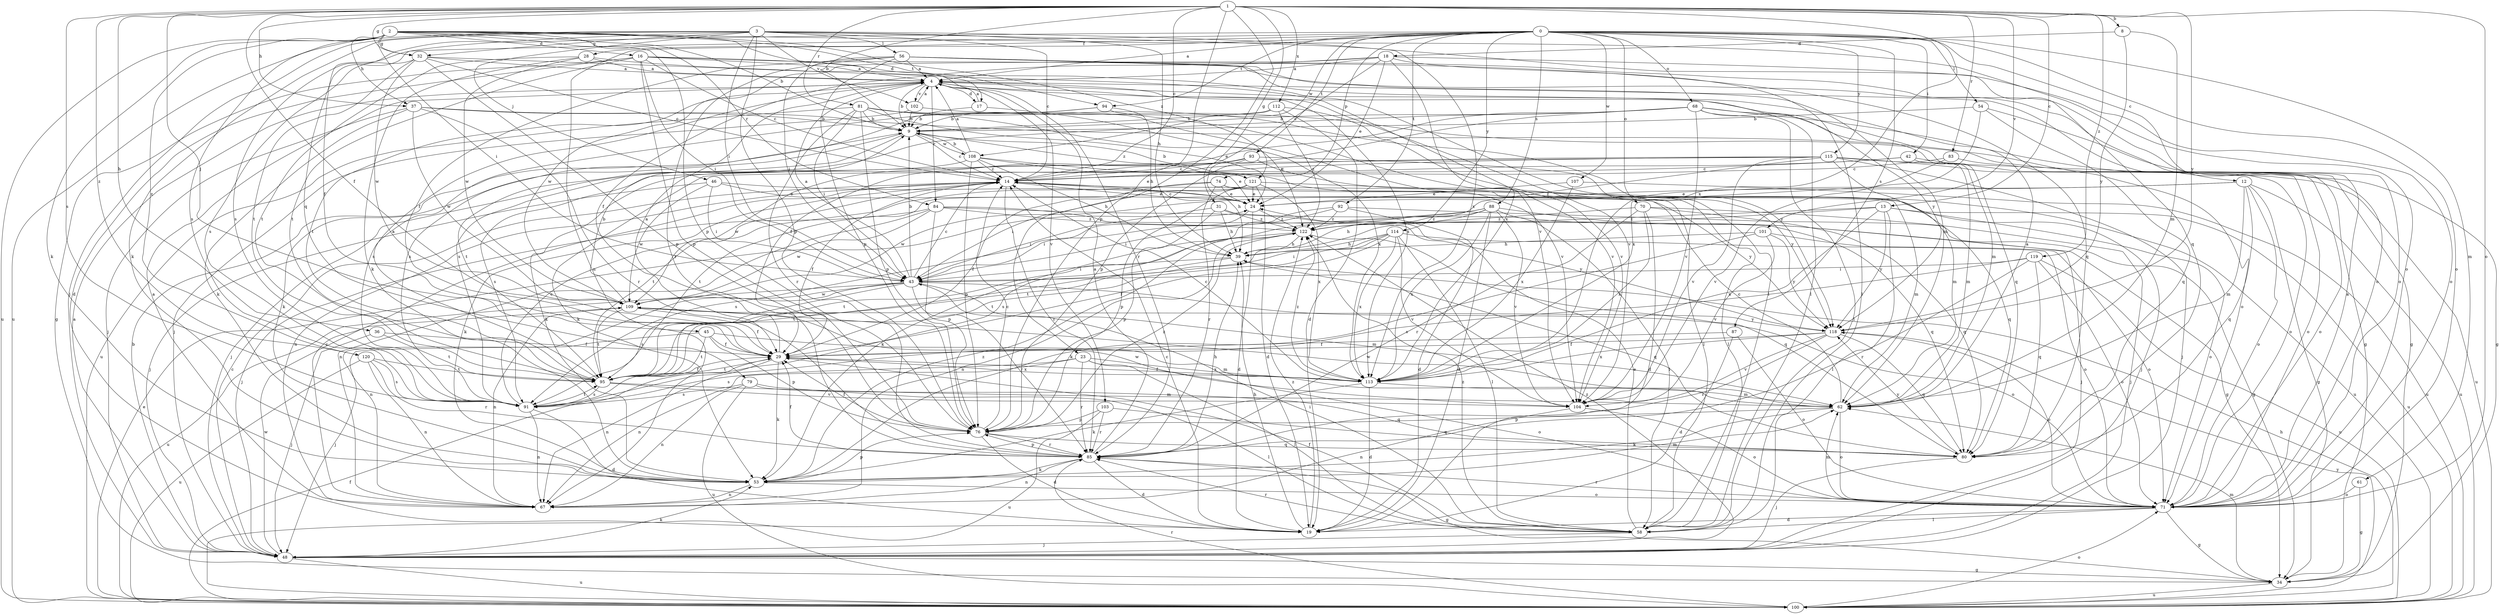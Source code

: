 strict digraph  {
0;
1;
2;
3;
4;
8;
9;
12;
13;
14;
16;
17;
18;
19;
23;
24;
28;
29;
31;
32;
34;
36;
37;
39;
42;
43;
45;
46;
48;
53;
54;
56;
58;
61;
62;
67;
68;
70;
71;
74;
76;
79;
80;
81;
83;
84;
85;
87;
88;
91;
92;
93;
94;
95;
100;
101;
102;
103;
104;
107;
108;
109;
112;
113;
114;
115;
118;
119;
120;
121;
122;
0 -> 4  [label=a];
0 -> 12  [label=c];
0 -> 28  [label=f];
0 -> 42  [label=i];
0 -> 54  [label=l];
0 -> 61  [label=m];
0 -> 67  [label=n];
0 -> 68  [label=o];
0 -> 70  [label=o];
0 -> 71  [label=o];
0 -> 74  [label=p];
0 -> 79  [label=q];
0 -> 87  [label=s];
0 -> 88  [label=s];
0 -> 91  [label=s];
0 -> 92  [label=t];
0 -> 93  [label=t];
0 -> 94  [label=t];
0 -> 107  [label=w];
0 -> 108  [label=w];
0 -> 114  [label=y];
0 -> 115  [label=y];
1 -> 8  [label=b];
1 -> 9  [label=b];
1 -> 13  [label=c];
1 -> 14  [label=c];
1 -> 23  [label=e];
1 -> 29  [label=f];
1 -> 31  [label=g];
1 -> 32  [label=g];
1 -> 36  [label=h];
1 -> 37  [label=h];
1 -> 45  [label=j];
1 -> 71  [label=o];
1 -> 76  [label=p];
1 -> 81  [label=r];
1 -> 83  [label=r];
1 -> 91  [label=s];
1 -> 101  [label=v];
1 -> 112  [label=x];
1 -> 113  [label=x];
1 -> 118  [label=y];
1 -> 119  [label=z];
1 -> 120  [label=z];
2 -> 9  [label=b];
2 -> 16  [label=d];
2 -> 17  [label=d];
2 -> 32  [label=g];
2 -> 37  [label=h];
2 -> 43  [label=i];
2 -> 53  [label=k];
2 -> 71  [label=o];
2 -> 76  [label=p];
2 -> 84  [label=r];
2 -> 91  [label=s];
2 -> 94  [label=t];
2 -> 100  [label=u];
2 -> 120  [label=z];
2 -> 121  [label=z];
3 -> 14  [label=c];
3 -> 29  [label=f];
3 -> 32  [label=g];
3 -> 39  [label=h];
3 -> 43  [label=i];
3 -> 46  [label=j];
3 -> 48  [label=j];
3 -> 53  [label=k];
3 -> 56  [label=l];
3 -> 76  [label=p];
3 -> 80  [label=q];
3 -> 100  [label=u];
3 -> 102  [label=v];
3 -> 113  [label=x];
4 -> 9  [label=b];
4 -> 17  [label=d];
4 -> 84  [label=r];
4 -> 95  [label=t];
4 -> 102  [label=v];
4 -> 103  [label=v];
4 -> 104  [label=v];
4 -> 113  [label=x];
4 -> 118  [label=y];
8 -> 18  [label=d];
8 -> 62  [label=m];
8 -> 118  [label=y];
9 -> 14  [label=c];
9 -> 53  [label=k];
9 -> 95  [label=t];
9 -> 108  [label=w];
9 -> 121  [label=z];
12 -> 24  [label=e];
12 -> 34  [label=g];
12 -> 62  [label=m];
12 -> 71  [label=o];
12 -> 80  [label=q];
12 -> 100  [label=u];
12 -> 109  [label=w];
13 -> 58  [label=l];
13 -> 71  [label=o];
13 -> 95  [label=t];
13 -> 100  [label=u];
13 -> 113  [label=x];
13 -> 118  [label=y];
13 -> 122  [label=z];
14 -> 24  [label=e];
14 -> 29  [label=f];
14 -> 53  [label=k];
14 -> 62  [label=m];
14 -> 67  [label=n];
14 -> 85  [label=r];
16 -> 4  [label=a];
16 -> 14  [label=c];
16 -> 19  [label=d];
16 -> 34  [label=g];
16 -> 43  [label=i];
16 -> 58  [label=l];
16 -> 71  [label=o];
16 -> 76  [label=p];
16 -> 95  [label=t];
17 -> 4  [label=a];
17 -> 9  [label=b];
17 -> 122  [label=z];
18 -> 4  [label=a];
18 -> 14  [label=c];
18 -> 24  [label=e];
18 -> 29  [label=f];
18 -> 58  [label=l];
18 -> 71  [label=o];
18 -> 109  [label=w];
18 -> 113  [label=x];
19 -> 14  [label=c];
19 -> 39  [label=h];
19 -> 122  [label=z];
23 -> 58  [label=l];
23 -> 67  [label=n];
23 -> 71  [label=o];
23 -> 85  [label=r];
23 -> 91  [label=s];
23 -> 113  [label=x];
24 -> 14  [label=c];
24 -> 19  [label=d];
24 -> 91  [label=s];
24 -> 122  [label=z];
28 -> 4  [label=a];
28 -> 53  [label=k];
28 -> 85  [label=r];
28 -> 95  [label=t];
28 -> 109  [label=w];
29 -> 4  [label=a];
29 -> 53  [label=k];
29 -> 67  [label=n];
29 -> 95  [label=t];
29 -> 113  [label=x];
31 -> 34  [label=g];
31 -> 39  [label=h];
31 -> 43  [label=i];
31 -> 76  [label=p];
31 -> 122  [label=z];
32 -> 4  [label=a];
32 -> 14  [label=c];
32 -> 76  [label=p];
32 -> 91  [label=s];
32 -> 95  [label=t];
32 -> 104  [label=v];
32 -> 109  [label=w];
34 -> 62  [label=m];
34 -> 100  [label=u];
36 -> 29  [label=f];
36 -> 48  [label=j];
36 -> 95  [label=t];
37 -> 9  [label=b];
37 -> 34  [label=g];
37 -> 48  [label=j];
37 -> 53  [label=k];
37 -> 85  [label=r];
37 -> 109  [label=w];
39 -> 43  [label=i];
39 -> 80  [label=q];
39 -> 95  [label=t];
42 -> 14  [label=c];
42 -> 53  [label=k];
42 -> 62  [label=m];
42 -> 71  [label=o];
43 -> 4  [label=a];
43 -> 9  [label=b];
43 -> 14  [label=c];
43 -> 62  [label=m];
43 -> 67  [label=n];
43 -> 71  [label=o];
43 -> 85  [label=r];
43 -> 91  [label=s];
43 -> 100  [label=u];
43 -> 109  [label=w];
45 -> 29  [label=f];
45 -> 48  [label=j];
45 -> 62  [label=m];
45 -> 76  [label=p];
45 -> 95  [label=t];
46 -> 24  [label=e];
46 -> 43  [label=i];
46 -> 48  [label=j];
46 -> 109  [label=w];
46 -> 118  [label=y];
48 -> 4  [label=a];
48 -> 9  [label=b];
48 -> 14  [label=c];
48 -> 34  [label=g];
48 -> 53  [label=k];
48 -> 100  [label=u];
48 -> 109  [label=w];
48 -> 122  [label=z];
53 -> 62  [label=m];
53 -> 67  [label=n];
53 -> 71  [label=o];
53 -> 76  [label=p];
53 -> 122  [label=z];
54 -> 9  [label=b];
54 -> 34  [label=g];
54 -> 80  [label=q];
54 -> 113  [label=x];
56 -> 4  [label=a];
56 -> 29  [label=f];
56 -> 43  [label=i];
56 -> 58  [label=l];
56 -> 62  [label=m];
56 -> 71  [label=o];
56 -> 76  [label=p];
56 -> 80  [label=q];
56 -> 85  [label=r];
58 -> 24  [label=e];
58 -> 29  [label=f];
58 -> 43  [label=i];
58 -> 48  [label=j];
58 -> 85  [label=r];
58 -> 122  [label=z];
61 -> 34  [label=g];
61 -> 71  [label=o];
62 -> 4  [label=a];
62 -> 14  [label=c];
62 -> 53  [label=k];
62 -> 71  [label=o];
62 -> 76  [label=p];
62 -> 109  [label=w];
67 -> 4  [label=a];
67 -> 14  [label=c];
68 -> 9  [label=b];
68 -> 29  [label=f];
68 -> 34  [label=g];
68 -> 58  [label=l];
68 -> 62  [label=m];
68 -> 76  [label=p];
68 -> 80  [label=q];
68 -> 91  [label=s];
68 -> 104  [label=v];
70 -> 19  [label=d];
70 -> 48  [label=j];
70 -> 80  [label=q];
70 -> 85  [label=r];
70 -> 113  [label=x];
70 -> 122  [label=z];
71 -> 4  [label=a];
71 -> 19  [label=d];
71 -> 34  [label=g];
71 -> 58  [label=l];
71 -> 62  [label=m];
71 -> 85  [label=r];
74 -> 24  [label=e];
74 -> 29  [label=f];
74 -> 48  [label=j];
74 -> 85  [label=r];
74 -> 95  [label=t];
74 -> 100  [label=u];
76 -> 14  [label=c];
76 -> 19  [label=d];
76 -> 29  [label=f];
76 -> 80  [label=q];
76 -> 85  [label=r];
76 -> 122  [label=z];
79 -> 58  [label=l];
79 -> 67  [label=n];
79 -> 80  [label=q];
79 -> 91  [label=s];
79 -> 100  [label=u];
80 -> 48  [label=j];
80 -> 118  [label=y];
81 -> 9  [label=b];
81 -> 24  [label=e];
81 -> 43  [label=i];
81 -> 76  [label=p];
81 -> 85  [label=r];
81 -> 100  [label=u];
81 -> 104  [label=v];
81 -> 113  [label=x];
81 -> 118  [label=y];
83 -> 14  [label=c];
83 -> 71  [label=o];
83 -> 104  [label=v];
84 -> 48  [label=j];
84 -> 67  [label=n];
84 -> 76  [label=p];
84 -> 80  [label=q];
84 -> 109  [label=w];
84 -> 118  [label=y];
84 -> 122  [label=z];
85 -> 4  [label=a];
85 -> 19  [label=d];
85 -> 29  [label=f];
85 -> 34  [label=g];
85 -> 39  [label=h];
85 -> 53  [label=k];
85 -> 67  [label=n];
85 -> 76  [label=p];
87 -> 19  [label=d];
87 -> 29  [label=f];
87 -> 71  [label=o];
88 -> 19  [label=d];
88 -> 39  [label=h];
88 -> 43  [label=i];
88 -> 48  [label=j];
88 -> 58  [label=l];
88 -> 91  [label=s];
88 -> 104  [label=v];
88 -> 113  [label=x];
88 -> 122  [label=z];
91 -> 14  [label=c];
91 -> 19  [label=d];
91 -> 67  [label=n];
91 -> 95  [label=t];
92 -> 19  [label=d];
92 -> 34  [label=g];
92 -> 43  [label=i];
92 -> 53  [label=k];
92 -> 122  [label=z];
93 -> 14  [label=c];
93 -> 39  [label=h];
93 -> 58  [label=l];
93 -> 109  [label=w];
93 -> 118  [label=y];
94 -> 9  [label=b];
94 -> 39  [label=h];
94 -> 91  [label=s];
94 -> 104  [label=v];
95 -> 4  [label=a];
95 -> 29  [label=f];
95 -> 62  [label=m];
95 -> 91  [label=s];
95 -> 104  [label=v];
100 -> 24  [label=e];
100 -> 29  [label=f];
100 -> 39  [label=h];
100 -> 71  [label=o];
100 -> 85  [label=r];
100 -> 118  [label=y];
101 -> 39  [label=h];
101 -> 53  [label=k];
101 -> 71  [label=o];
101 -> 104  [label=v];
101 -> 118  [label=y];
102 -> 4  [label=a];
102 -> 9  [label=b];
102 -> 48  [label=j];
102 -> 71  [label=o];
103 -> 76  [label=p];
103 -> 80  [label=q];
103 -> 85  [label=r];
103 -> 100  [label=u];
104 -> 67  [label=n];
104 -> 71  [label=o];
104 -> 109  [label=w];
107 -> 24  [label=e];
107 -> 100  [label=u];
107 -> 113  [label=x];
108 -> 4  [label=a];
108 -> 9  [label=b];
108 -> 14  [label=c];
108 -> 24  [label=e];
108 -> 39  [label=h];
108 -> 48  [label=j];
108 -> 58  [label=l];
108 -> 76  [label=p];
109 -> 9  [label=b];
109 -> 29  [label=f];
109 -> 67  [label=n];
109 -> 95  [label=t];
109 -> 118  [label=y];
112 -> 9  [label=b];
112 -> 19  [label=d];
112 -> 91  [label=s];
112 -> 104  [label=v];
112 -> 122  [label=z];
113 -> 14  [label=c];
113 -> 19  [label=d];
113 -> 29  [label=f];
113 -> 53  [label=k];
113 -> 62  [label=m];
113 -> 122  [label=z];
114 -> 29  [label=f];
114 -> 39  [label=h];
114 -> 43  [label=i];
114 -> 58  [label=l];
114 -> 71  [label=o];
114 -> 95  [label=t];
114 -> 104  [label=v];
114 -> 113  [label=x];
115 -> 14  [label=c];
115 -> 48  [label=j];
115 -> 53  [label=k];
115 -> 62  [label=m];
115 -> 71  [label=o];
115 -> 91  [label=s];
115 -> 100  [label=u];
115 -> 104  [label=v];
115 -> 122  [label=z];
118 -> 29  [label=f];
118 -> 71  [label=o];
118 -> 80  [label=q];
118 -> 85  [label=r];
118 -> 104  [label=v];
118 -> 113  [label=x];
119 -> 43  [label=i];
119 -> 71  [label=o];
119 -> 80  [label=q];
119 -> 85  [label=r];
119 -> 91  [label=s];
119 -> 100  [label=u];
120 -> 67  [label=n];
120 -> 85  [label=r];
120 -> 91  [label=s];
120 -> 95  [label=t];
120 -> 100  [label=u];
121 -> 9  [label=b];
121 -> 19  [label=d];
121 -> 24  [label=e];
121 -> 43  [label=i];
121 -> 76  [label=p];
121 -> 80  [label=q];
121 -> 95  [label=t];
121 -> 113  [label=x];
122 -> 39  [label=h];
122 -> 67  [label=n];
122 -> 80  [label=q];
122 -> 95  [label=t];
}
